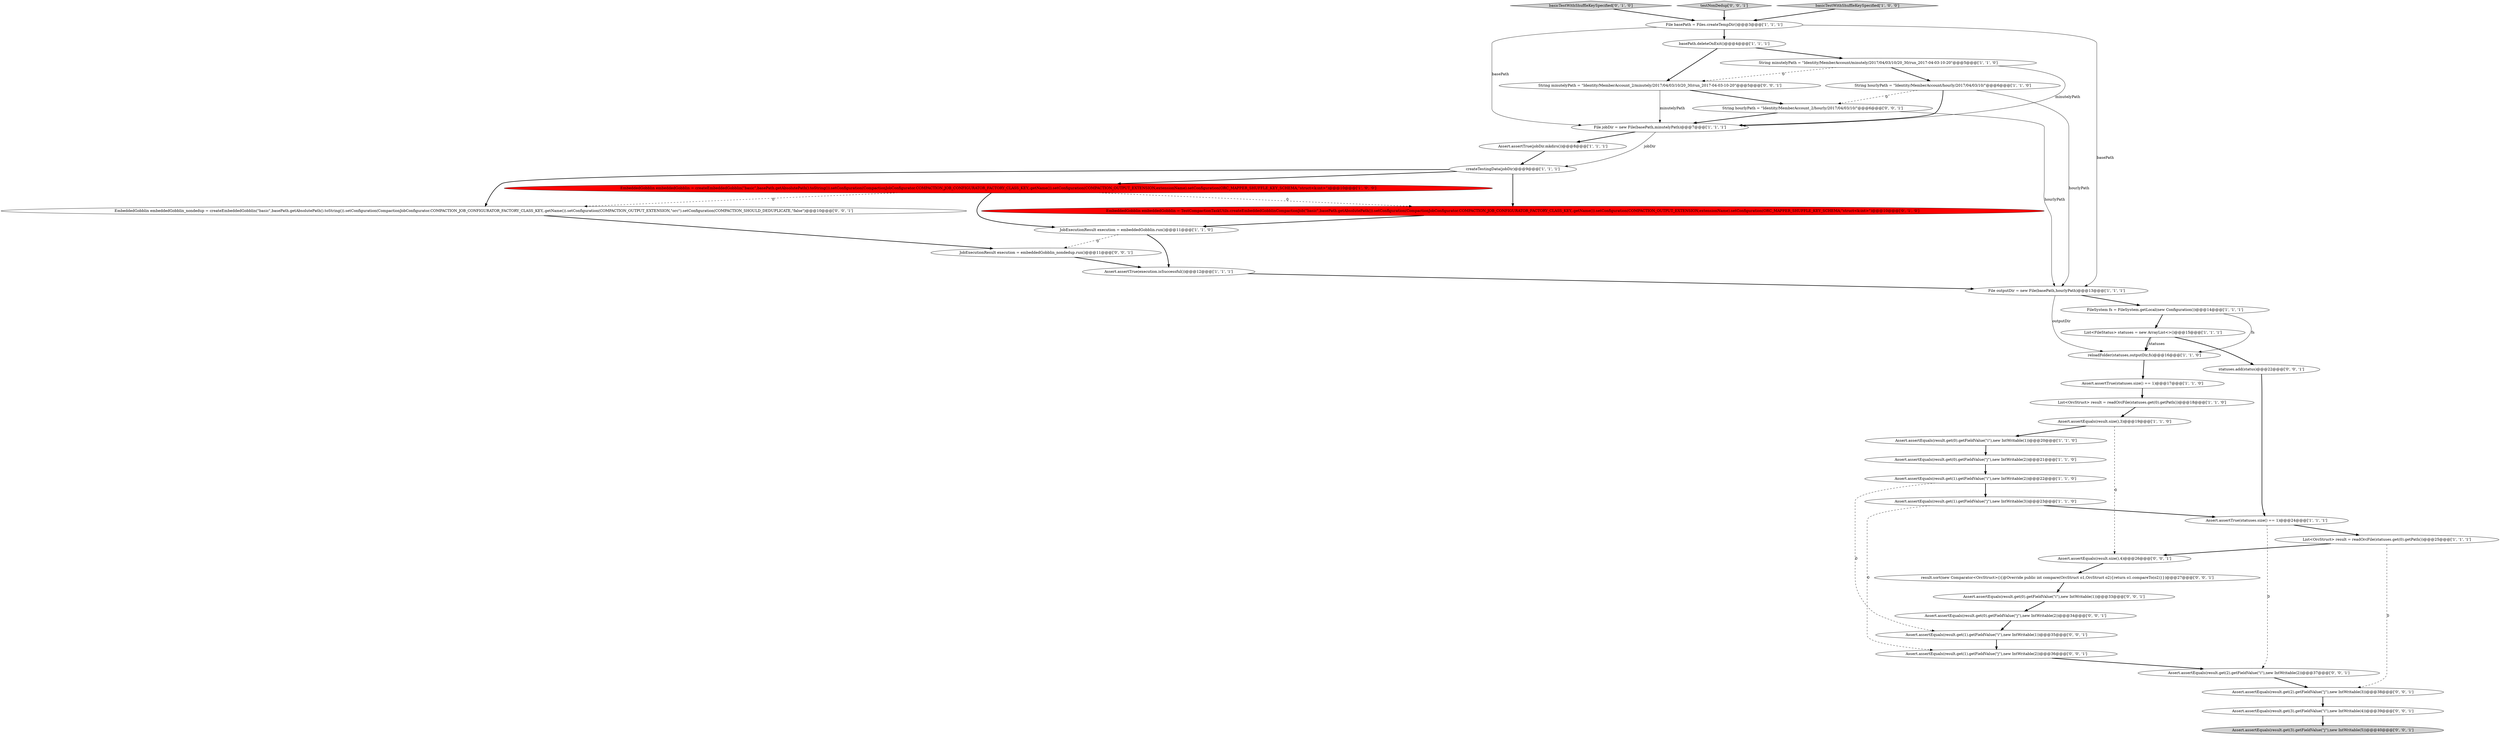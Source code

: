 digraph {
9 [style = filled, label = "Assert.assertTrue(jobDir.mkdirs())@@@8@@@['1', '1', '1']", fillcolor = white, shape = ellipse image = "AAA0AAABBB1BBB"];
24 [style = filled, label = "EmbeddedGobblin embeddedGobblin = TestCompactionTaskUtils.createEmbeddedGobblinCompactionJob(\"basic\",basePath.getAbsolutePath()).setConfiguration(CompactionJobConfigurator.COMPACTION_JOB_CONFIGURATOR_FACTORY_CLASS_KEY,.getName()).setConfiguration(COMPACTION_OUTPUT_EXTENSION,extensionName).setConfiguration(ORC_MAPPER_SHUFFLE_KEY_SCHEMA,\"struct<k:int>\")@@@10@@@['0', '1', '0']", fillcolor = red, shape = ellipse image = "AAA1AAABBB2BBB"];
17 [style = filled, label = "Assert.assertTrue(statuses.size() == 1)@@@17@@@['1', '1', '0']", fillcolor = white, shape = ellipse image = "AAA0AAABBB1BBB"];
16 [style = filled, label = "createTestingData(jobDir)@@@9@@@['1', '1', '1']", fillcolor = white, shape = ellipse image = "AAA0AAABBB1BBB"];
27 [style = filled, label = "Assert.assertEquals(result.get(3).getFieldValue(\"j\"),new IntWritable(5))@@@40@@@['0', '0', '1']", fillcolor = lightgray, shape = ellipse image = "AAA0AAABBB3BBB"];
32 [style = filled, label = "JobExecutionResult execution = embeddedGobblin_nondedup.run()@@@11@@@['0', '0', '1']", fillcolor = white, shape = ellipse image = "AAA0AAABBB3BBB"];
3 [style = filled, label = "File jobDir = new File(basePath,minutelyPath)@@@7@@@['1', '1', '1']", fillcolor = white, shape = ellipse image = "AAA0AAABBB1BBB"];
19 [style = filled, label = "EmbeddedGobblin embeddedGobblin = createEmbeddedGobblin(\"basic\",basePath.getAbsolutePath().toString()).setConfiguration(CompactionJobConfigurator.COMPACTION_JOB_CONFIGURATOR_FACTORY_CLASS_KEY,.getName()).setConfiguration(COMPACTION_OUTPUT_EXTENSION,extensionName).setConfiguration(ORC_MAPPER_SHUFFLE_KEY_SCHEMA,\"struct<k:int>\")@@@10@@@['1', '0', '0']", fillcolor = red, shape = ellipse image = "AAA1AAABBB1BBB"];
0 [style = filled, label = "Assert.assertEquals(result.get(1).getFieldValue(\"i\"),new IntWritable(2))@@@22@@@['1', '1', '0']", fillcolor = white, shape = ellipse image = "AAA0AAABBB1BBB"];
28 [style = filled, label = "EmbeddedGobblin embeddedGobblin_nondedup = createEmbeddedGobblin(\"basic\",basePath.getAbsolutePath().toString()).setConfiguration(CompactionJobConfigurator.COMPACTION_JOB_CONFIGURATOR_FACTORY_CLASS_KEY,.getName()).setConfiguration(COMPACTION_OUTPUT_EXTENSION,\"orc\").setConfiguration(COMPACTION_SHOULD_DEDUPLICATE,\"false\")@@@10@@@['0', '0', '1']", fillcolor = white, shape = ellipse image = "AAA0AAABBB3BBB"];
31 [style = filled, label = "String hourlyPath = \"Identity/MemberAccount_2/hourly/2017/04/03/10/\"@@@6@@@['0', '0', '1']", fillcolor = white, shape = ellipse image = "AAA0AAABBB3BBB"];
41 [style = filled, label = "Assert.assertEquals(result.get(1).getFieldValue(\"j\"),new IntWritable(2))@@@36@@@['0', '0', '1']", fillcolor = white, shape = ellipse image = "AAA0AAABBB3BBB"];
25 [style = filled, label = "basicTestWithShuffleKeySpecified['0', '1', '0']", fillcolor = lightgray, shape = diamond image = "AAA0AAABBB2BBB"];
23 [style = filled, label = "Assert.assertTrue(statuses.size() == 1)@@@24@@@['1', '1', '1']", fillcolor = white, shape = ellipse image = "AAA0AAABBB1BBB"];
22 [style = filled, label = "File basePath = Files.createTempDir()@@@3@@@['1', '1', '1']", fillcolor = white, shape = ellipse image = "AAA0AAABBB1BBB"];
6 [style = filled, label = "String hourlyPath = \"Identity/MemberAccount/hourly/2017/04/03/10/\"@@@6@@@['1', '1', '0']", fillcolor = white, shape = ellipse image = "AAA0AAABBB1BBB"];
26 [style = filled, label = "Assert.assertEquals(result.get(2).getFieldValue(\"j\"),new IntWritable(3))@@@38@@@['0', '0', '1']", fillcolor = white, shape = ellipse image = "AAA0AAABBB3BBB"];
37 [style = filled, label = "result.sort(new Comparator<OrcStruct>(){@Override public int compare(OrcStruct o1,OrcStruct o2){return o1.compareTo(o2)}})@@@27@@@['0', '0', '1']", fillcolor = white, shape = ellipse image = "AAA0AAABBB3BBB"];
30 [style = filled, label = "Assert.assertEquals(result.get(2).getFieldValue(\"i\"),new IntWritable(2))@@@37@@@['0', '0', '1']", fillcolor = white, shape = ellipse image = "AAA0AAABBB3BBB"];
1 [style = filled, label = "List<OrcStruct> result = readOrcFile(statuses.get(0).getPath())@@@18@@@['1', '1', '0']", fillcolor = white, shape = ellipse image = "AAA0AAABBB1BBB"];
10 [style = filled, label = "Assert.assertEquals(result.get(0).getFieldValue(\"i\"),new IntWritable(1))@@@20@@@['1', '1', '0']", fillcolor = white, shape = ellipse image = "AAA0AAABBB1BBB"];
18 [style = filled, label = "List<OrcStruct> result = readOrcFile(statuses.get(0).getPath())@@@25@@@['1', '1', '1']", fillcolor = white, shape = ellipse image = "AAA0AAABBB1BBB"];
13 [style = filled, label = "reloadFolder(statuses,outputDir,fs)@@@16@@@['1', '1', '0']", fillcolor = white, shape = ellipse image = "AAA0AAABBB1BBB"];
21 [style = filled, label = "Assert.assertEquals(result.get(1).getFieldValue(\"j\"),new IntWritable(3))@@@23@@@['1', '1', '0']", fillcolor = white, shape = ellipse image = "AAA0AAABBB1BBB"];
40 [style = filled, label = "statuses.add(status)@@@22@@@['0', '0', '1']", fillcolor = white, shape = ellipse image = "AAA0AAABBB3BBB"];
38 [style = filled, label = "Assert.assertEquals(result.get(0).getFieldValue(\"j\"),new IntWritable(2))@@@34@@@['0', '0', '1']", fillcolor = white, shape = ellipse image = "AAA0AAABBB3BBB"];
20 [style = filled, label = "basePath.deleteOnExit()@@@4@@@['1', '1', '1']", fillcolor = white, shape = ellipse image = "AAA0AAABBB1BBB"];
33 [style = filled, label = "Assert.assertEquals(result.get(1).getFieldValue(\"i\"),new IntWritable(1))@@@35@@@['0', '0', '1']", fillcolor = white, shape = ellipse image = "AAA0AAABBB3BBB"];
29 [style = filled, label = "testNonDedup['0', '0', '1']", fillcolor = lightgray, shape = diamond image = "AAA0AAABBB3BBB"];
2 [style = filled, label = "File outputDir = new File(basePath,hourlyPath)@@@13@@@['1', '1', '1']", fillcolor = white, shape = ellipse image = "AAA0AAABBB1BBB"];
14 [style = filled, label = "Assert.assertEquals(result.get(0).getFieldValue(\"j\"),new IntWritable(2))@@@21@@@['1', '1', '0']", fillcolor = white, shape = ellipse image = "AAA0AAABBB1BBB"];
12 [style = filled, label = "JobExecutionResult execution = embeddedGobblin.run()@@@11@@@['1', '1', '0']", fillcolor = white, shape = ellipse image = "AAA0AAABBB1BBB"];
34 [style = filled, label = "Assert.assertEquals(result.get(0).getFieldValue(\"i\"),new IntWritable(1))@@@33@@@['0', '0', '1']", fillcolor = white, shape = ellipse image = "AAA0AAABBB3BBB"];
7 [style = filled, label = "FileSystem fs = FileSystem.getLocal(new Configuration())@@@14@@@['1', '1', '1']", fillcolor = white, shape = ellipse image = "AAA0AAABBB1BBB"];
15 [style = filled, label = "Assert.assertEquals(result.size(),3)@@@19@@@['1', '1', '0']", fillcolor = white, shape = ellipse image = "AAA0AAABBB1BBB"];
5 [style = filled, label = "basicTestWithShuffleKeySpecified['1', '0', '0']", fillcolor = lightgray, shape = diamond image = "AAA0AAABBB1BBB"];
36 [style = filled, label = "String minutelyPath = \"Identity/MemberAccount_2/minutely/2017/04/03/10/20_30/run_2017-04-03-10-20\"@@@5@@@['0', '0', '1']", fillcolor = white, shape = ellipse image = "AAA0AAABBB3BBB"];
8 [style = filled, label = "List<FileStatus> statuses = new ArrayList<>()@@@15@@@['1', '1', '1']", fillcolor = white, shape = ellipse image = "AAA0AAABBB1BBB"];
35 [style = filled, label = "Assert.assertEquals(result.get(3).getFieldValue(\"i\"),new IntWritable(4))@@@39@@@['0', '0', '1']", fillcolor = white, shape = ellipse image = "AAA0AAABBB3BBB"];
39 [style = filled, label = "Assert.assertEquals(result.size(),4)@@@26@@@['0', '0', '1']", fillcolor = white, shape = ellipse image = "AAA0AAABBB3BBB"];
4 [style = filled, label = "String minutelyPath = \"Identity/MemberAccount/minutely/2017/04/03/10/20_30/run_2017-04-03-10-20\"@@@5@@@['1', '1', '0']", fillcolor = white, shape = ellipse image = "AAA0AAABBB1BBB"];
11 [style = filled, label = "Assert.assertTrue(execution.isSuccessful())@@@12@@@['1', '1', '1']", fillcolor = white, shape = ellipse image = "AAA0AAABBB1BBB"];
39->37 [style = bold, label=""];
6->3 [style = bold, label=""];
8->13 [style = solid, label="statuses"];
24->12 [style = bold, label=""];
15->10 [style = bold, label=""];
35->27 [style = bold, label=""];
17->1 [style = bold, label=""];
6->2 [style = solid, label="hourlyPath"];
25->22 [style = bold, label=""];
19->12 [style = bold, label=""];
10->14 [style = bold, label=""];
4->6 [style = bold, label=""];
36->3 [style = solid, label="minutelyPath"];
2->13 [style = solid, label="outputDir"];
1->15 [style = bold, label=""];
16->24 [style = bold, label=""];
12->32 [style = dashed, label="0"];
36->31 [style = bold, label=""];
30->26 [style = bold, label=""];
12->11 [style = bold, label=""];
22->3 [style = solid, label="basePath"];
6->31 [style = dashed, label="0"];
33->41 [style = bold, label=""];
0->21 [style = bold, label=""];
3->16 [style = solid, label="jobDir"];
16->19 [style = bold, label=""];
7->8 [style = bold, label=""];
8->40 [style = bold, label=""];
11->2 [style = bold, label=""];
9->16 [style = bold, label=""];
40->23 [style = bold, label=""];
20->4 [style = bold, label=""];
28->32 [style = bold, label=""];
31->2 [style = solid, label="hourlyPath"];
4->3 [style = solid, label="minutelyPath"];
3->9 [style = bold, label=""];
13->17 [style = bold, label=""];
41->30 [style = bold, label=""];
16->28 [style = bold, label=""];
14->0 [style = bold, label=""];
22->20 [style = bold, label=""];
18->39 [style = bold, label=""];
4->36 [style = dashed, label="0"];
21->41 [style = dashed, label="0"];
7->13 [style = solid, label="fs"];
37->34 [style = bold, label=""];
0->33 [style = dashed, label="0"];
26->35 [style = bold, label=""];
23->30 [style = dashed, label="0"];
19->24 [style = dashed, label="0"];
15->39 [style = dashed, label="0"];
2->7 [style = bold, label=""];
34->38 [style = bold, label=""];
31->3 [style = bold, label=""];
29->22 [style = bold, label=""];
38->33 [style = bold, label=""];
32->11 [style = bold, label=""];
5->22 [style = bold, label=""];
23->18 [style = bold, label=""];
19->28 [style = dashed, label="0"];
20->36 [style = bold, label=""];
18->26 [style = dashed, label="0"];
8->13 [style = bold, label=""];
22->2 [style = solid, label="basePath"];
21->23 [style = bold, label=""];
}
